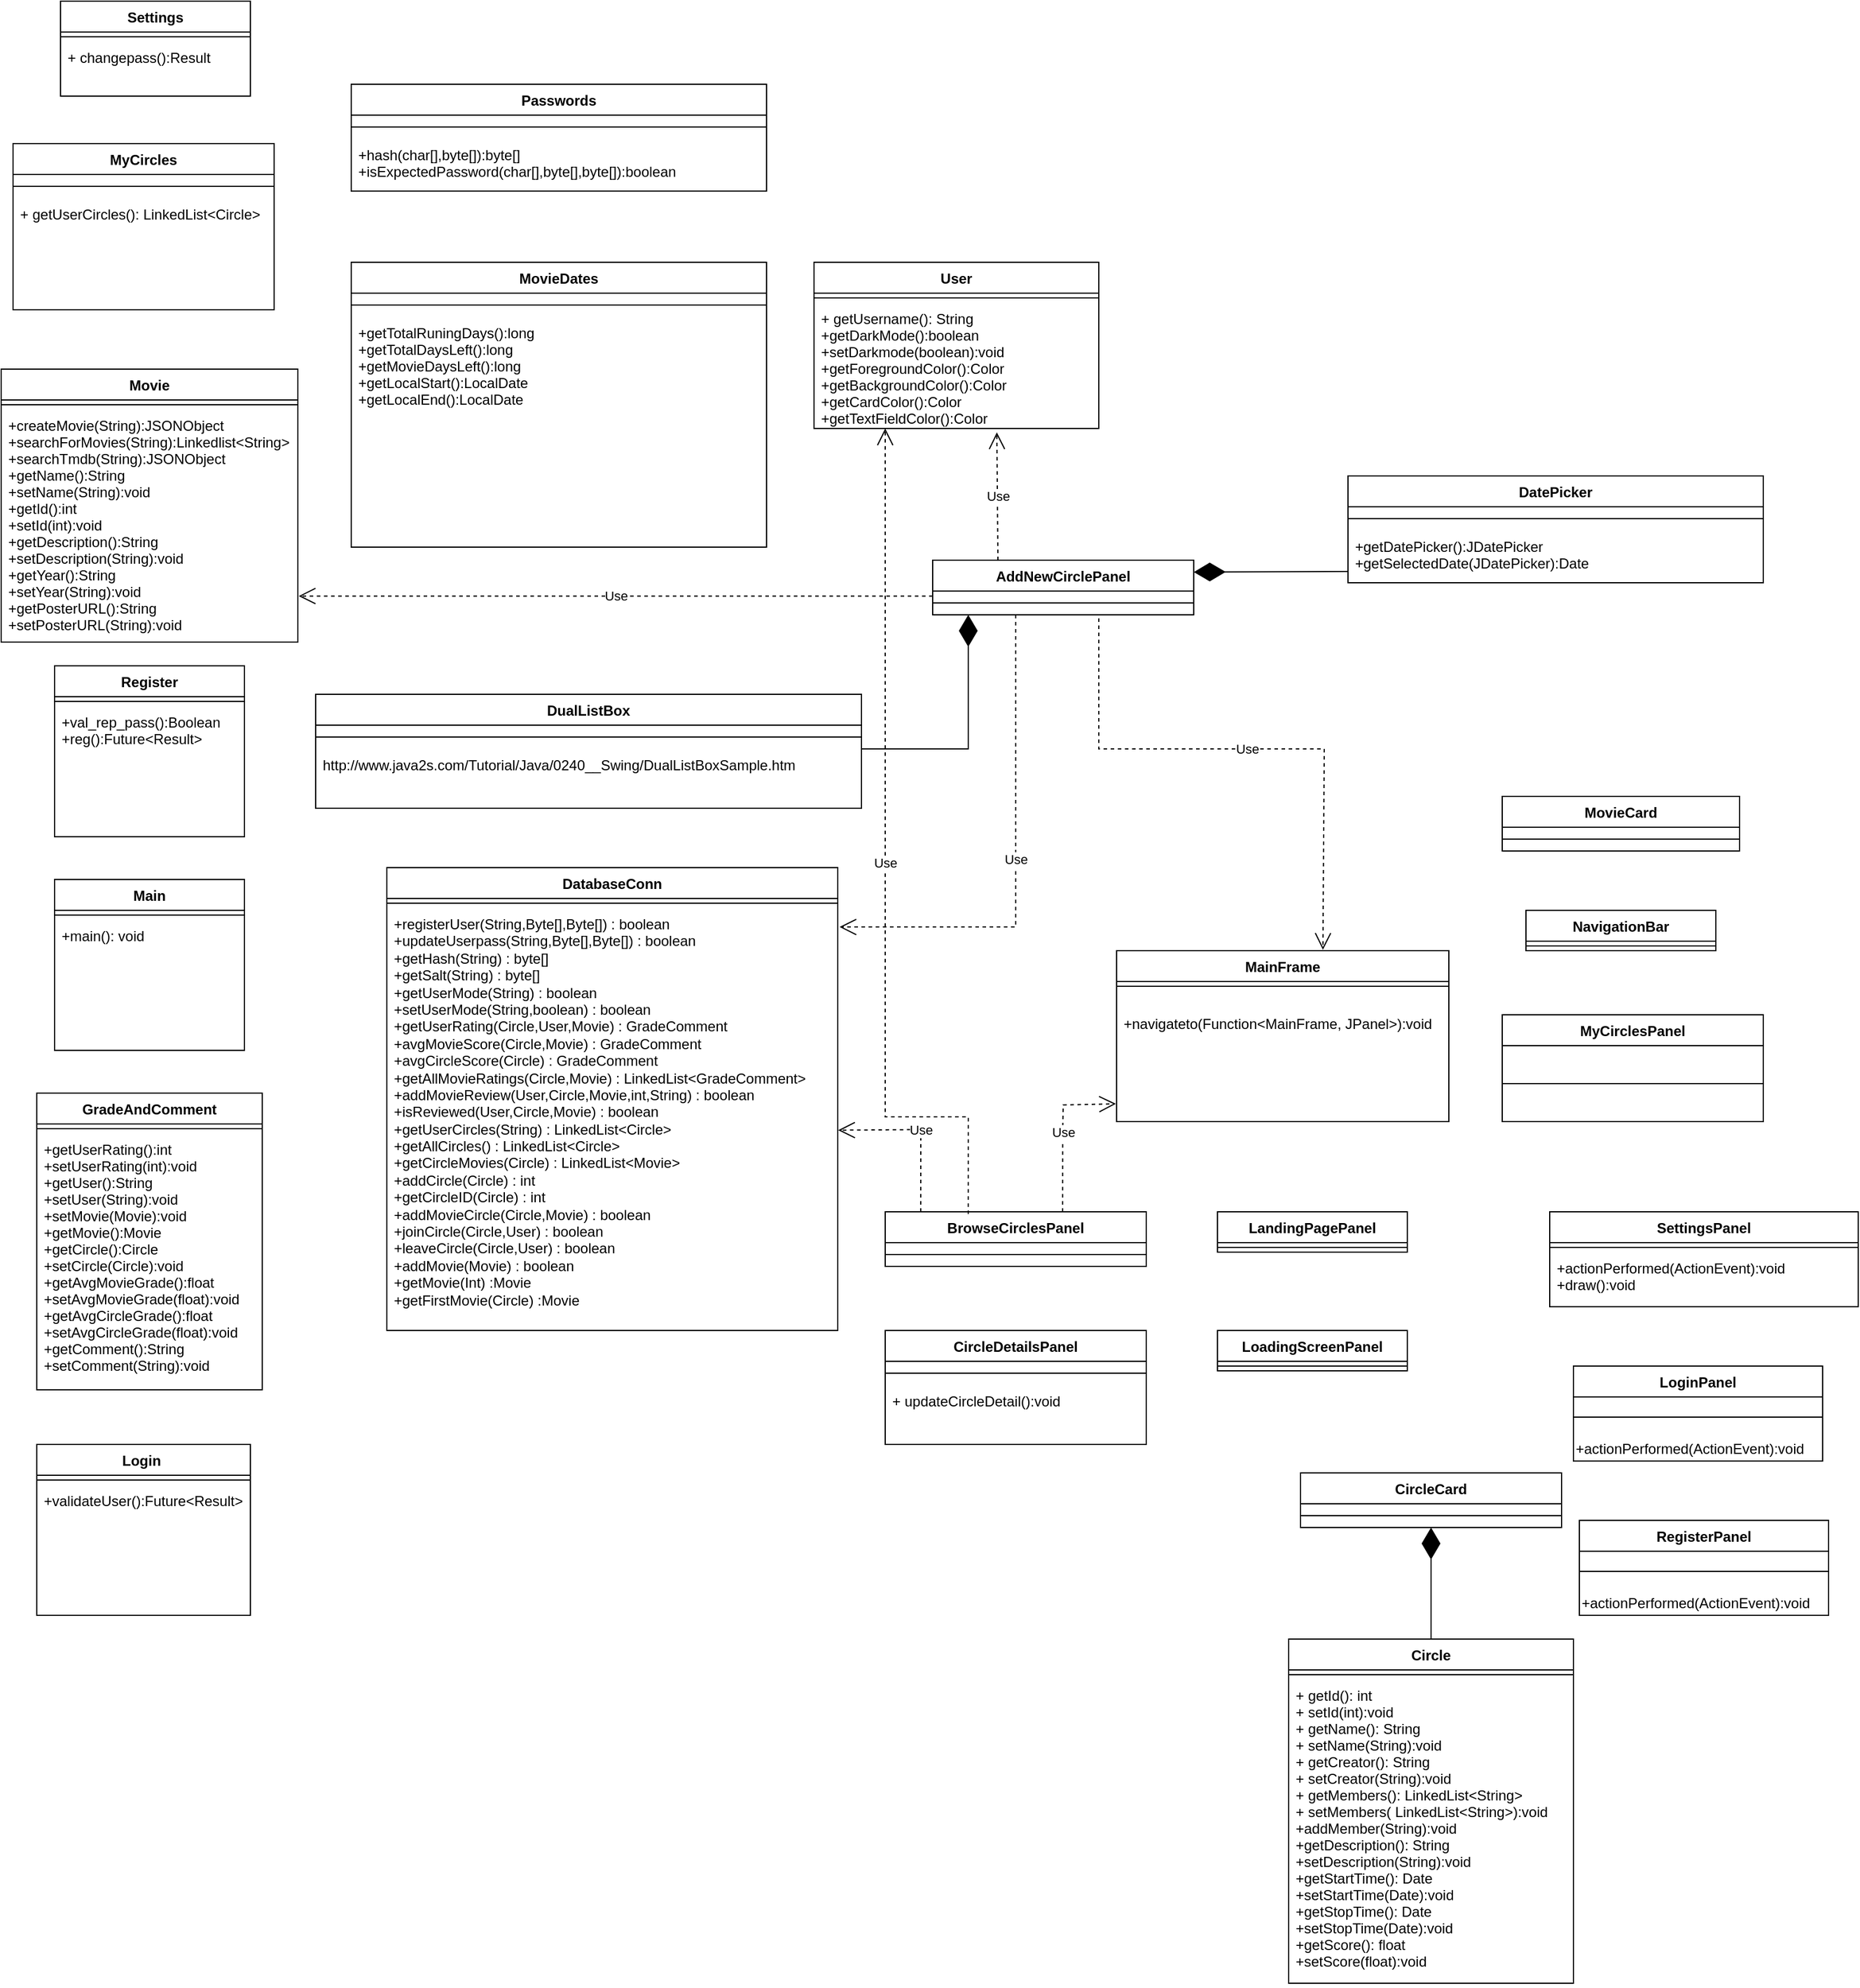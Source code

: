 <mxfile version="16.6.5" type="github">
  <diagram id="czeYtxCxRM8ObdpQRXwS" name="Page-1">
    <mxGraphModel dx="1580" dy="847" grid="1" gridSize="10" guides="1" tooltips="1" connect="1" arrows="1" fold="1" page="1" pageScale="1" pageWidth="50000" pageHeight="50000" math="0" shadow="0">
      <root>
        <mxCell id="0" />
        <mxCell id="1" parent="0" />
        <mxCell id="46LosdDzDrLffaNwuIow-5" value="DatabaseConn" style="swimlane;fontStyle=1;align=center;verticalAlign=top;childLayout=stackLayout;horizontal=1;startSize=26;horizontalStack=0;resizeParent=1;resizeParentMax=0;resizeLast=0;collapsible=1;marginBottom=0;" parent="1" vertex="1">
          <mxGeometry x="1590" y="1190" width="380" height="390" as="geometry" />
        </mxCell>
        <mxCell id="46LosdDzDrLffaNwuIow-7" value="" style="line;strokeWidth=1;fillColor=none;align=left;verticalAlign=middle;spacingTop=-1;spacingLeft=3;spacingRight=3;rotatable=0;labelPosition=right;points=[];portConstraint=eastwest;" parent="46LosdDzDrLffaNwuIow-5" vertex="1">
          <mxGeometry y="26" width="380" height="8" as="geometry" />
        </mxCell>
        <mxCell id="46LosdDzDrLffaNwuIow-8" value="+registerUser(String,Byte[],Byte[]) : boolean&#xa;+updateUserpass(String,Byte[],Byte[]) : boolean&#xa;+getHash(String) : byte[]&#xa;+getSalt(String) : byte[]&#xa;+getUserMode(String) : boolean&#xa;+setUserMode(String,boolean) : boolean&#xa;+getUserRating(Circle,User,Movie) : GradeComment&#xa;+avgMovieScore(Circle,Movie) : GradeComment&#xa;+avgCircleScore(Circle) : GradeComment&#xa;+getAllMovieRatings(Circle,Movie) : LinkedList&lt;GradeComment&gt;&#xa;+addMovieReview(User,Circle,Movie,int,String) : boolean&#xa;+isReviewed(User,Circle,Movie) : boolean&#xa;+getUserCircles(String) : LinkedList&lt;Circle&gt;&#xa;+getAllCircles() : LinkedList&lt;Circle&gt;&#xa;+getCircleMovies(Circle) : LinkedList&lt;Movie&gt;&#xa;+addCircle(Circle) : int&#xa;+getCircleID(Circle) : int&#xa;+addMovieCircle(Circle,Movie) : boolean&#xa;+joinCircle(Circle,User) : boolean&#xa;+leaveCircle(Circle,User) : boolean&#xa;+addMovie(Movie) : boolean&#xa;+getMovie(Int) :Movie&#xa;+getFirstMovie(Circle) :Movie&#xa;&#xa;&#xa;&#xa;" style="text;strokeColor=none;fillColor=none;align=left;verticalAlign=top;spacingLeft=4;spacingRight=4;overflow=hidden;rotatable=0;points=[[0,0.5],[1,0.5]];portConstraint=eastwest;whiteSpace=wrap;" parent="46LosdDzDrLffaNwuIow-5" vertex="1">
          <mxGeometry y="34" width="380" height="356" as="geometry" />
        </mxCell>
        <mxCell id="3OgGzo2SByA_cm2bsDLw-1" value="Circle" style="swimlane;fontStyle=1;align=center;verticalAlign=top;childLayout=stackLayout;horizontal=1;startSize=26;horizontalStack=0;resizeParent=1;resizeParentMax=0;resizeLast=0;collapsible=1;marginBottom=0;" parent="1" vertex="1">
          <mxGeometry x="2350" y="1840" width="240" height="290" as="geometry" />
        </mxCell>
        <mxCell id="3OgGzo2SByA_cm2bsDLw-3" value="" style="line;strokeWidth=1;fillColor=none;align=left;verticalAlign=middle;spacingTop=-1;spacingLeft=3;spacingRight=3;rotatable=0;labelPosition=right;points=[];portConstraint=eastwest;" parent="3OgGzo2SByA_cm2bsDLw-1" vertex="1">
          <mxGeometry y="26" width="240" height="8" as="geometry" />
        </mxCell>
        <mxCell id="3OgGzo2SByA_cm2bsDLw-4" value="+ getId(): int&#xa;+ setId(int):void&#xa;+ getName(): String&#xa;+ setName(String):void&#xa;+ getCreator(): String&#xa;+ setCreator(String):void&#xa;+ getMembers(): LinkedList&lt;String&gt;&#xa;+ setMembers( LinkedList&lt;String&gt;):void&#xa;+addMember(String):void&#xa;+getDescription(): String&#xa;+setDescription(String):void&#xa;+getStartTime(): Date&#xa;+setStartTime(Date):void&#xa;+getStopTime(): Date&#xa;+setStopTime(Date):void&#xa;+getScore(): float&#xa;+setScore(float):void&#xa;" style="text;strokeColor=none;fillColor=none;align=left;verticalAlign=top;spacingLeft=4;spacingRight=4;overflow=hidden;rotatable=0;points=[[0,0.5],[1,0.5]];portConstraint=eastwest;" parent="3OgGzo2SByA_cm2bsDLw-1" vertex="1">
          <mxGeometry y="34" width="240" height="256" as="geometry" />
        </mxCell>
        <mxCell id="egLKUnMWFmZdAxHy4EYi-1" value="MyCircles" style="swimlane;fontStyle=1;align=center;verticalAlign=top;childLayout=stackLayout;horizontal=1;startSize=26;horizontalStack=0;resizeParent=1;resizeParentMax=0;resizeLast=0;collapsible=1;marginBottom=0;" parent="1" vertex="1">
          <mxGeometry x="1275" y="580" width="220" height="140" as="geometry" />
        </mxCell>
        <mxCell id="egLKUnMWFmZdAxHy4EYi-3" value="" style="line;strokeWidth=1;fillColor=none;align=left;verticalAlign=middle;spacingTop=-1;spacingLeft=3;spacingRight=3;rotatable=0;labelPosition=right;points=[];portConstraint=eastwest;" parent="egLKUnMWFmZdAxHy4EYi-1" vertex="1">
          <mxGeometry y="26" width="220" height="20" as="geometry" />
        </mxCell>
        <mxCell id="egLKUnMWFmZdAxHy4EYi-4" value="+ getUserCircles(): LinkedList&lt;Circle&gt;&#xa;" style="text;strokeColor=none;fillColor=none;align=left;verticalAlign=top;spacingLeft=4;spacingRight=4;overflow=hidden;rotatable=0;points=[[0,0.5],[1,0.5]];portConstraint=eastwest;" parent="egLKUnMWFmZdAxHy4EYi-1" vertex="1">
          <mxGeometry y="46" width="220" height="94" as="geometry" />
        </mxCell>
        <mxCell id="8Do-b4mo3wIUdCFwqy2j-4" value="Movie" style="swimlane;fontStyle=1;align=center;verticalAlign=top;childLayout=stackLayout;horizontal=1;startSize=26;horizontalStack=0;resizeParent=1;resizeParentMax=0;resizeLast=0;collapsible=1;marginBottom=0;" parent="1" vertex="1">
          <mxGeometry x="1265" y="770" width="250" height="230" as="geometry" />
        </mxCell>
        <mxCell id="8Do-b4mo3wIUdCFwqy2j-6" value="" style="line;strokeWidth=1;fillColor=none;align=left;verticalAlign=middle;spacingTop=-1;spacingLeft=3;spacingRight=3;rotatable=0;labelPosition=right;points=[];portConstraint=eastwest;" parent="8Do-b4mo3wIUdCFwqy2j-4" vertex="1">
          <mxGeometry y="26" width="250" height="8" as="geometry" />
        </mxCell>
        <mxCell id="8Do-b4mo3wIUdCFwqy2j-7" value="+createMovie(String):JSONObject&#xa;+searchForMovies(String):Linkedlist&lt;String&gt;&#xa;+searchTmdb(String):JSONObject&#xa;+getName():String&#xa;+setName(String):void&#xa;+getId():int&#xa;+setId(int):void&#xa;+getDescription():String&#xa;+setDescription(String):void&#xa;+getYear():String&#xa;+setYear(String):void&#xa;+getPosterURL():String&#xa;+setPosterURL(String):void&#xa;" style="text;strokeColor=none;fillColor=none;align=left;verticalAlign=top;spacingLeft=4;spacingRight=4;overflow=hidden;rotatable=0;points=[[0,0.5],[1,0.5]];portConstraint=eastwest;" parent="8Do-b4mo3wIUdCFwqy2j-4" vertex="1">
          <mxGeometry y="34" width="250" height="196" as="geometry" />
        </mxCell>
        <mxCell id="egLKUnMWFmZdAxHy4EYi-6" value="GradeAndComment" style="swimlane;fontStyle=1;align=center;verticalAlign=top;childLayout=stackLayout;horizontal=1;startSize=26;horizontalStack=0;resizeParent=1;resizeParentMax=0;resizeLast=0;collapsible=1;marginBottom=0;" parent="1" vertex="1">
          <mxGeometry x="1295" y="1380" width="190" height="250" as="geometry" />
        </mxCell>
        <mxCell id="egLKUnMWFmZdAxHy4EYi-8" value="" style="line;strokeWidth=1;fillColor=none;align=left;verticalAlign=middle;spacingTop=-1;spacingLeft=3;spacingRight=3;rotatable=0;labelPosition=right;points=[];portConstraint=eastwest;" parent="egLKUnMWFmZdAxHy4EYi-6" vertex="1">
          <mxGeometry y="26" width="190" height="8" as="geometry" />
        </mxCell>
        <mxCell id="egLKUnMWFmZdAxHy4EYi-9" value="+getUserRating():int&#xa;+setUserRating(int):void&#xa;+getUser():String&#xa;+setUser(String):void&#xa;+setMovie(Movie):void&#xa;+getMovie():Movie&#xa;+getCircle():Circle&#xa;+setCircle(Circle):void&#xa;+getAvgMovieGrade():float&#xa;+setAvgMovieGrade(float):void&#xa;+getAvgCircleGrade():float&#xa;+setAvgCircleGrade(float):void&#xa;+getComment():String&#xa;+setComment(String):void&#xa;" style="text;strokeColor=none;fillColor=none;align=left;verticalAlign=top;spacingLeft=4;spacingRight=4;overflow=hidden;rotatable=0;points=[[0,0.5],[1,0.5]];portConstraint=eastwest;" parent="egLKUnMWFmZdAxHy4EYi-6" vertex="1">
          <mxGeometry y="34" width="190" height="216" as="geometry" />
        </mxCell>
        <mxCell id="egLKUnMWFmZdAxHy4EYi-10" value="Settings" style="swimlane;fontStyle=1;align=center;verticalAlign=top;childLayout=stackLayout;horizontal=1;startSize=26;horizontalStack=0;resizeParent=1;resizeParentMax=0;resizeLast=0;collapsible=1;marginBottom=0;" parent="1" vertex="1">
          <mxGeometry x="1315" y="460" width="160" height="80" as="geometry" />
        </mxCell>
        <mxCell id="egLKUnMWFmZdAxHy4EYi-12" value="" style="line;strokeWidth=1;fillColor=none;align=left;verticalAlign=middle;spacingTop=-1;spacingLeft=3;spacingRight=3;rotatable=0;labelPosition=right;points=[];portConstraint=eastwest;" parent="egLKUnMWFmZdAxHy4EYi-10" vertex="1">
          <mxGeometry y="26" width="160" height="8" as="geometry" />
        </mxCell>
        <mxCell id="egLKUnMWFmZdAxHy4EYi-13" value="+ changepass():Result&#xa;&#xa;" style="text;strokeColor=none;fillColor=none;align=left;verticalAlign=top;spacingLeft=4;spacingRight=4;overflow=hidden;rotatable=0;points=[[0,0.5],[1,0.5]];portConstraint=eastwest;" parent="egLKUnMWFmZdAxHy4EYi-10" vertex="1">
          <mxGeometry y="34" width="160" height="46" as="geometry" />
        </mxCell>
        <mxCell id="XvthLG9ytAD4mO-bvngX-1" value="User" style="swimlane;fontStyle=1;align=center;verticalAlign=top;childLayout=stackLayout;horizontal=1;startSize=26;horizontalStack=0;resizeParent=1;resizeParentMax=0;resizeLast=0;collapsible=1;marginBottom=0;" parent="1" vertex="1">
          <mxGeometry x="1950" y="680" width="240" height="140" as="geometry" />
        </mxCell>
        <mxCell id="XvthLG9ytAD4mO-bvngX-3" value="" style="line;strokeWidth=1;fillColor=none;align=left;verticalAlign=middle;spacingTop=-1;spacingLeft=3;spacingRight=3;rotatable=0;labelPosition=right;points=[];portConstraint=eastwest;" parent="XvthLG9ytAD4mO-bvngX-1" vertex="1">
          <mxGeometry y="26" width="240" height="8" as="geometry" />
        </mxCell>
        <mxCell id="XvthLG9ytAD4mO-bvngX-4" value="+ getUsername(): String&#xa;+getDarkMode():boolean&#xa;+setDarkmode(boolean):void&#xa;+getForegroundColor():Color&#xa;+getBackgroundColor():Color&#xa;+getCardColor():Color&#xa;+getTextFieldColor():Color&#xa;" style="text;strokeColor=none;fillColor=none;align=left;verticalAlign=top;spacingLeft=4;spacingRight=4;overflow=hidden;rotatable=0;points=[[0,0.5],[1,0.5]];portConstraint=eastwest;" parent="XvthLG9ytAD4mO-bvngX-1" vertex="1">
          <mxGeometry y="34" width="240" height="106" as="geometry" />
        </mxCell>
        <mxCell id="FF1Zi_31tOf2UMTlAinl-1" value="MainFrame" style="swimlane;fontStyle=1;align=center;verticalAlign=top;childLayout=stackLayout;horizontal=1;startSize=26;horizontalStack=0;resizeParent=1;resizeParentMax=0;resizeLast=0;collapsible=1;marginBottom=0;" parent="1" vertex="1">
          <mxGeometry x="2205" y="1260" width="280" height="144" as="geometry" />
        </mxCell>
        <mxCell id="FF1Zi_31tOf2UMTlAinl-4" value="" style="line;strokeWidth=1;fillColor=none;align=left;verticalAlign=middle;spacingTop=-1;spacingLeft=3;spacingRight=3;rotatable=0;labelPosition=right;points=[];portConstraint=eastwest;" parent="FF1Zi_31tOf2UMTlAinl-1" vertex="1">
          <mxGeometry y="26" width="280" height="8" as="geometry" />
        </mxCell>
        <mxCell id="FF1Zi_31tOf2UMTlAinl-5" value="&#xa;+navigateto(Function&lt;MainFrame, JPanel&gt;):void&#xa;" style="text;strokeColor=none;fillColor=none;align=left;verticalAlign=top;spacingLeft=4;spacingRight=4;overflow=hidden;rotatable=0;points=[[0,0.5],[1,0.5]];portConstraint=eastwest;" parent="FF1Zi_31tOf2UMTlAinl-1" vertex="1">
          <mxGeometry y="34" width="280" height="110" as="geometry" />
        </mxCell>
        <mxCell id="FF1Zi_31tOf2UMTlAinl-6" value="Login " style="swimlane;fontStyle=1;align=center;verticalAlign=top;childLayout=stackLayout;horizontal=1;startSize=26;horizontalStack=0;resizeParent=1;resizeParentMax=0;resizeLast=0;collapsible=1;marginBottom=0;" parent="1" vertex="1">
          <mxGeometry x="1295" y="1676" width="180" height="144" as="geometry" />
        </mxCell>
        <mxCell id="FF1Zi_31tOf2UMTlAinl-8" value="" style="line;strokeWidth=1;fillColor=none;align=left;verticalAlign=middle;spacingTop=-1;spacingLeft=3;spacingRight=3;rotatable=0;labelPosition=right;points=[];portConstraint=eastwest;" parent="FF1Zi_31tOf2UMTlAinl-6" vertex="1">
          <mxGeometry y="26" width="180" height="8" as="geometry" />
        </mxCell>
        <mxCell id="FF1Zi_31tOf2UMTlAinl-9" value="+validateUser():Future&lt;Result&gt;" style="text;strokeColor=none;fillColor=none;align=left;verticalAlign=top;spacingLeft=4;spacingRight=4;overflow=hidden;rotatable=0;points=[[0,0.5],[1,0.5]];portConstraint=eastwest;" parent="FF1Zi_31tOf2UMTlAinl-6" vertex="1">
          <mxGeometry y="34" width="180" height="110" as="geometry" />
        </mxCell>
        <mxCell id="FF1Zi_31tOf2UMTlAinl-14" value="Register" style="swimlane;fontStyle=1;align=center;verticalAlign=top;childLayout=stackLayout;horizontal=1;startSize=26;horizontalStack=0;resizeParent=1;resizeParentMax=0;resizeLast=0;collapsible=1;marginBottom=0;" parent="1" vertex="1">
          <mxGeometry x="1310" y="1020" width="160" height="144" as="geometry" />
        </mxCell>
        <mxCell id="FF1Zi_31tOf2UMTlAinl-16" value="" style="line;strokeWidth=1;fillColor=none;align=left;verticalAlign=middle;spacingTop=-1;spacingLeft=3;spacingRight=3;rotatable=0;labelPosition=right;points=[];portConstraint=eastwest;" parent="FF1Zi_31tOf2UMTlAinl-14" vertex="1">
          <mxGeometry y="26" width="160" height="8" as="geometry" />
        </mxCell>
        <mxCell id="FF1Zi_31tOf2UMTlAinl-17" value="+val_rep_pass():Boolean&#xa;+reg():Future&lt;Result&gt;" style="text;strokeColor=none;fillColor=none;align=left;verticalAlign=top;spacingLeft=4;spacingRight=4;overflow=hidden;rotatable=0;points=[[0,0.5],[1,0.5]];portConstraint=eastwest;" parent="FF1Zi_31tOf2UMTlAinl-14" vertex="1">
          <mxGeometry y="34" width="160" height="110" as="geometry" />
        </mxCell>
        <mxCell id="FF1Zi_31tOf2UMTlAinl-20" value="LandingPagePanel" style="swimlane;fontStyle=1;align=center;verticalAlign=top;childLayout=stackLayout;horizontal=1;startSize=26;horizontalStack=0;resizeParent=1;resizeParentMax=0;resizeLast=0;collapsible=1;marginBottom=0;" parent="1" vertex="1">
          <mxGeometry x="2290" y="1480" width="160" height="34" as="geometry" />
        </mxCell>
        <mxCell id="FF1Zi_31tOf2UMTlAinl-21" value="" style="line;strokeWidth=1;fillColor=none;align=left;verticalAlign=middle;spacingTop=-1;spacingLeft=3;spacingRight=3;rotatable=0;labelPosition=right;points=[];portConstraint=eastwest;" parent="FF1Zi_31tOf2UMTlAinl-20" vertex="1">
          <mxGeometry y="26" width="160" height="8" as="geometry" />
        </mxCell>
        <mxCell id="FF1Zi_31tOf2UMTlAinl-23" value="NavigationBar&#xa;" style="swimlane;fontStyle=1;align=center;verticalAlign=top;childLayout=stackLayout;horizontal=1;startSize=26;horizontalStack=0;resizeParent=1;resizeParentMax=0;resizeLast=0;collapsible=1;marginBottom=0;" parent="1" vertex="1">
          <mxGeometry x="2550" y="1226" width="160" height="34" as="geometry" />
        </mxCell>
        <mxCell id="FF1Zi_31tOf2UMTlAinl-24" value="" style="line;strokeWidth=1;fillColor=none;align=left;verticalAlign=middle;spacingTop=-1;spacingLeft=3;spacingRight=3;rotatable=0;labelPosition=right;points=[];portConstraint=eastwest;" parent="FF1Zi_31tOf2UMTlAinl-23" vertex="1">
          <mxGeometry y="26" width="160" height="8" as="geometry" />
        </mxCell>
        <mxCell id="PBDujXzsI80PLqIoywqt-1" value="MyCirclesPanel" style="swimlane;fontStyle=1;align=center;verticalAlign=top;childLayout=stackLayout;horizontal=1;startSize=26;horizontalStack=0;resizeParent=1;resizeParentMax=0;resizeLast=0;collapsible=1;marginBottom=0;" parent="1" vertex="1">
          <mxGeometry x="2530" y="1314" width="220" height="90" as="geometry" />
        </mxCell>
        <mxCell id="PBDujXzsI80PLqIoywqt-3" value="" style="line;strokeWidth=1;fillColor=none;align=left;verticalAlign=middle;spacingTop=-1;spacingLeft=3;spacingRight=3;rotatable=0;labelPosition=right;points=[];portConstraint=eastwest;" parent="PBDujXzsI80PLqIoywqt-1" vertex="1">
          <mxGeometry y="26" width="220" height="64" as="geometry" />
        </mxCell>
        <mxCell id="PBDujXzsI80PLqIoywqt-10" value="CircleCard" style="swimlane;fontStyle=1;align=center;verticalAlign=top;childLayout=stackLayout;horizontal=1;startSize=26;horizontalStack=0;resizeParent=1;resizeParentMax=0;resizeLast=0;collapsible=1;marginBottom=0;" parent="1" vertex="1">
          <mxGeometry x="2360" y="1700" width="220" height="46" as="geometry" />
        </mxCell>
        <mxCell id="PBDujXzsI80PLqIoywqt-12" value="" style="line;strokeWidth=1;fillColor=none;align=left;verticalAlign=middle;spacingTop=-1;spacingLeft=3;spacingRight=3;rotatable=0;labelPosition=right;points=[];portConstraint=eastwest;" parent="PBDujXzsI80PLqIoywqt-10" vertex="1">
          <mxGeometry y="26" width="220" height="20" as="geometry" />
        </mxCell>
        <mxCell id="pxxIYCqMoQaQWElfjpxI-3" value="AddNewCirclePanel" style="swimlane;fontStyle=1;align=center;verticalAlign=top;childLayout=stackLayout;horizontal=1;startSize=26;horizontalStack=0;resizeParent=1;resizeParentMax=0;resizeLast=0;collapsible=1;marginBottom=0;" parent="1" vertex="1">
          <mxGeometry x="2050" y="931" width="220" height="46" as="geometry" />
        </mxCell>
        <mxCell id="mYwMVlBa1_E45KKttTIE-66" value="" style="endArrow=diamondThin;endFill=1;endSize=24;html=1;rounded=0;entryX=0.5;entryY=1;entryDx=0;entryDy=0;exitX=0.001;exitY=0.784;exitDx=0;exitDy=0;exitPerimeter=0;" edge="1" parent="pxxIYCqMoQaQWElfjpxI-3" source="mYwMVlBa1_E45KKttTIE-33">
          <mxGeometry width="160" relative="1" as="geometry">
            <mxPoint x="220" y="104" as="sourcePoint" />
            <mxPoint x="220" y="10" as="targetPoint" />
          </mxGeometry>
        </mxCell>
        <mxCell id="pxxIYCqMoQaQWElfjpxI-4" value="" style="line;strokeWidth=1;fillColor=none;align=left;verticalAlign=middle;spacingTop=-1;spacingLeft=3;spacingRight=3;rotatable=0;labelPosition=right;points=[];portConstraint=eastwest;" parent="pxxIYCqMoQaQWElfjpxI-3" vertex="1">
          <mxGeometry y="26" width="220" height="20" as="geometry" />
        </mxCell>
        <mxCell id="pxxIYCqMoQaQWElfjpxI-6" value="BrowseCirclesPanel" style="swimlane;fontStyle=1;align=center;verticalAlign=top;childLayout=stackLayout;horizontal=1;startSize=26;horizontalStack=0;resizeParent=1;resizeParentMax=0;resizeLast=0;collapsible=1;marginBottom=0;" parent="1" vertex="1">
          <mxGeometry x="2010" y="1480" width="220" height="46" as="geometry" />
        </mxCell>
        <mxCell id="pxxIYCqMoQaQWElfjpxI-7" value="" style="line;strokeWidth=1;fillColor=none;align=left;verticalAlign=middle;spacingTop=-1;spacingLeft=3;spacingRight=3;rotatable=0;labelPosition=right;points=[];portConstraint=eastwest;" parent="pxxIYCqMoQaQWElfjpxI-6" vertex="1">
          <mxGeometry y="26" width="220" height="20" as="geometry" />
        </mxCell>
        <mxCell id="pxxIYCqMoQaQWElfjpxI-13" value="CircleDetailsPanel" style="swimlane;fontStyle=1;align=center;verticalAlign=top;childLayout=stackLayout;horizontal=1;startSize=26;horizontalStack=0;resizeParent=1;resizeParentMax=0;resizeLast=0;collapsible=1;marginBottom=0;" parent="1" vertex="1">
          <mxGeometry x="2010" y="1580" width="220" height="96" as="geometry" />
        </mxCell>
        <mxCell id="pxxIYCqMoQaQWElfjpxI-15" value="" style="line;strokeWidth=1;fillColor=none;align=left;verticalAlign=middle;spacingTop=-1;spacingLeft=3;spacingRight=3;rotatable=0;labelPosition=right;points=[];portConstraint=eastwest;" parent="pxxIYCqMoQaQWElfjpxI-13" vertex="1">
          <mxGeometry y="26" width="220" height="20" as="geometry" />
        </mxCell>
        <mxCell id="pxxIYCqMoQaQWElfjpxI-16" value="+ updateCircleDetail():void" style="text;strokeColor=none;fillColor=none;align=left;verticalAlign=top;spacingLeft=4;spacingRight=4;overflow=hidden;rotatable=0;points=[[0,0.5],[1,0.5]];portConstraint=eastwest;" parent="pxxIYCqMoQaQWElfjpxI-13" vertex="1">
          <mxGeometry y="46" width="220" height="50" as="geometry" />
        </mxCell>
        <mxCell id="mYwMVlBa1_E45KKttTIE-1" value="Main" style="swimlane;fontStyle=1;align=center;verticalAlign=top;childLayout=stackLayout;horizontal=1;startSize=26;horizontalStack=0;resizeParent=1;resizeParentMax=0;resizeLast=0;collapsible=1;marginBottom=0;" vertex="1" parent="1">
          <mxGeometry x="1310" y="1200" width="160" height="144" as="geometry" />
        </mxCell>
        <mxCell id="mYwMVlBa1_E45KKttTIE-2" value="" style="line;strokeWidth=1;fillColor=none;align=left;verticalAlign=middle;spacingTop=-1;spacingLeft=3;spacingRight=3;rotatable=0;labelPosition=right;points=[];portConstraint=eastwest;" vertex="1" parent="mYwMVlBa1_E45KKttTIE-1">
          <mxGeometry y="26" width="160" height="8" as="geometry" />
        </mxCell>
        <mxCell id="mYwMVlBa1_E45KKttTIE-3" value="+main(): void" style="text;strokeColor=none;fillColor=none;align=left;verticalAlign=top;spacingLeft=4;spacingRight=4;overflow=hidden;rotatable=0;points=[[0,0.5],[1,0.5]];portConstraint=eastwest;" vertex="1" parent="mYwMVlBa1_E45KKttTIE-1">
          <mxGeometry y="34" width="160" height="110" as="geometry" />
        </mxCell>
        <mxCell id="mYwMVlBa1_E45KKttTIE-8" value="LoginPanel" style="swimlane;fontStyle=1;align=center;verticalAlign=top;childLayout=stackLayout;horizontal=1;startSize=26;horizontalStack=0;resizeParent=1;resizeParentMax=0;resizeLast=0;collapsible=1;marginBottom=0;" vertex="1" parent="1">
          <mxGeometry x="2590" y="1610" width="210" height="80" as="geometry" />
        </mxCell>
        <mxCell id="mYwMVlBa1_E45KKttTIE-9" value="" style="line;strokeWidth=1;fillColor=none;align=left;verticalAlign=middle;spacingTop=-1;spacingLeft=3;spacingRight=3;rotatable=0;labelPosition=right;points=[];portConstraint=eastwest;" vertex="1" parent="mYwMVlBa1_E45KKttTIE-8">
          <mxGeometry y="26" width="210" height="34" as="geometry" />
        </mxCell>
        <mxCell id="mYwMVlBa1_E45KKttTIE-45" value="+actionPerformed(ActionEvent):void" style="text;html=1;align=left;verticalAlign=middle;resizable=0;points=[];autosize=1;strokeColor=none;fillColor=none;" vertex="1" parent="mYwMVlBa1_E45KKttTIE-8">
          <mxGeometry y="60" width="210" height="20" as="geometry" />
        </mxCell>
        <mxCell id="mYwMVlBa1_E45KKttTIE-23" value="MovieDates" style="swimlane;fontStyle=1;align=center;verticalAlign=top;childLayout=stackLayout;horizontal=1;startSize=26;horizontalStack=0;resizeParent=1;resizeParentMax=0;resizeLast=0;collapsible=1;marginBottom=0;" vertex="1" parent="1">
          <mxGeometry x="1560" y="680" width="350" height="240" as="geometry" />
        </mxCell>
        <mxCell id="mYwMVlBa1_E45KKttTIE-25" value="" style="line;strokeWidth=1;fillColor=none;align=left;verticalAlign=middle;spacingTop=-1;spacingLeft=3;spacingRight=3;rotatable=0;labelPosition=right;points=[];portConstraint=eastwest;" vertex="1" parent="mYwMVlBa1_E45KKttTIE-23">
          <mxGeometry y="26" width="350" height="20" as="geometry" />
        </mxCell>
        <mxCell id="mYwMVlBa1_E45KKttTIE-26" value="+getTotalRuningDays():long&#xa;+getTotalDaysLeft():long&#xa;+getMovieDaysLeft():long&#xa;+getLocalStart():LocalDate&#xa;+getLocalEnd():LocalDate&#xa;" style="text;strokeColor=none;fillColor=none;align=left;verticalAlign=top;spacingLeft=4;spacingRight=4;overflow=hidden;rotatable=0;points=[[0,0.5],[1,0.5]];portConstraint=eastwest;" vertex="1" parent="mYwMVlBa1_E45KKttTIE-23">
          <mxGeometry y="46" width="350" height="194" as="geometry" />
        </mxCell>
        <mxCell id="mYwMVlBa1_E45KKttTIE-27" value="Passwords" style="swimlane;fontStyle=1;align=center;verticalAlign=top;childLayout=stackLayout;horizontal=1;startSize=26;horizontalStack=0;resizeParent=1;resizeParentMax=0;resizeLast=0;collapsible=1;marginBottom=0;" vertex="1" parent="1">
          <mxGeometry x="1560" y="530" width="350" height="90" as="geometry" />
        </mxCell>
        <mxCell id="mYwMVlBa1_E45KKttTIE-28" value="" style="line;strokeWidth=1;fillColor=none;align=left;verticalAlign=middle;spacingTop=-1;spacingLeft=3;spacingRight=3;rotatable=0;labelPosition=right;points=[];portConstraint=eastwest;" vertex="1" parent="mYwMVlBa1_E45KKttTIE-27">
          <mxGeometry y="26" width="350" height="20" as="geometry" />
        </mxCell>
        <mxCell id="mYwMVlBa1_E45KKttTIE-29" value="+hash(char[],byte[]):byte[]&#xa;+isExpectedPassword(char[],byte[],byte[]):boolean&#xa;" style="text;strokeColor=none;fillColor=none;align=left;verticalAlign=top;spacingLeft=4;spacingRight=4;overflow=hidden;rotatable=0;points=[[0,0.5],[1,0.5]];portConstraint=eastwest;" vertex="1" parent="mYwMVlBa1_E45KKttTIE-27">
          <mxGeometry y="46" width="350" height="44" as="geometry" />
        </mxCell>
        <mxCell id="mYwMVlBa1_E45KKttTIE-31" value="DatePicker" style="swimlane;fontStyle=1;align=center;verticalAlign=top;childLayout=stackLayout;horizontal=1;startSize=26;horizontalStack=0;resizeParent=1;resizeParentMax=0;resizeLast=0;collapsible=1;marginBottom=0;" vertex="1" parent="1">
          <mxGeometry x="2400" y="860" width="350" height="90" as="geometry" />
        </mxCell>
        <mxCell id="mYwMVlBa1_E45KKttTIE-32" value="" style="line;strokeWidth=1;fillColor=none;align=left;verticalAlign=middle;spacingTop=-1;spacingLeft=3;spacingRight=3;rotatable=0;labelPosition=right;points=[];portConstraint=eastwest;" vertex="1" parent="mYwMVlBa1_E45KKttTIE-31">
          <mxGeometry y="26" width="350" height="20" as="geometry" />
        </mxCell>
        <mxCell id="mYwMVlBa1_E45KKttTIE-33" value="+getDatePicker():JDatePicker&#xa;+getSelectedDate(JDatePicker):Date" style="text;strokeColor=none;fillColor=none;align=left;verticalAlign=top;spacingLeft=4;spacingRight=4;overflow=hidden;rotatable=0;points=[[0,0.5],[1,0.5]];portConstraint=eastwest;" vertex="1" parent="mYwMVlBa1_E45KKttTIE-31">
          <mxGeometry y="46" width="350" height="44" as="geometry" />
        </mxCell>
        <mxCell id="mYwMVlBa1_E45KKttTIE-40" value="DualListBox" style="swimlane;fontStyle=1;align=center;verticalAlign=top;childLayout=stackLayout;horizontal=1;startSize=26;horizontalStack=0;resizeParent=1;resizeParentMax=0;resizeLast=0;collapsible=1;marginBottom=0;" vertex="1" parent="1">
          <mxGeometry x="1530" y="1044" width="460" height="96" as="geometry" />
        </mxCell>
        <mxCell id="mYwMVlBa1_E45KKttTIE-41" value="" style="line;strokeWidth=1;fillColor=none;align=left;verticalAlign=middle;spacingTop=-1;spacingLeft=3;spacingRight=3;rotatable=0;labelPosition=right;points=[];portConstraint=eastwest;" vertex="1" parent="mYwMVlBa1_E45KKttTIE-40">
          <mxGeometry y="26" width="460" height="20" as="geometry" />
        </mxCell>
        <mxCell id="mYwMVlBa1_E45KKttTIE-42" value="http://www.java2s.com/Tutorial/Java/0240__Swing/DualListBoxSample.htm" style="text;strokeColor=none;fillColor=none;align=left;verticalAlign=top;spacingLeft=4;spacingRight=4;overflow=hidden;rotatable=0;points=[[0,0.5],[1,0.5]];portConstraint=eastwest;" vertex="1" parent="mYwMVlBa1_E45KKttTIE-40">
          <mxGeometry y="46" width="460" height="50" as="geometry" />
        </mxCell>
        <mxCell id="mYwMVlBa1_E45KKttTIE-43" value="LoadingScreenPanel" style="swimlane;fontStyle=1;align=center;verticalAlign=top;childLayout=stackLayout;horizontal=1;startSize=26;horizontalStack=0;resizeParent=1;resizeParentMax=0;resizeLast=0;collapsible=1;marginBottom=0;" vertex="1" parent="1">
          <mxGeometry x="2290" y="1580" width="160" height="34" as="geometry" />
        </mxCell>
        <mxCell id="mYwMVlBa1_E45KKttTIE-44" value="" style="line;strokeWidth=1;fillColor=none;align=left;verticalAlign=middle;spacingTop=-1;spacingLeft=3;spacingRight=3;rotatable=0;labelPosition=right;points=[];portConstraint=eastwest;" vertex="1" parent="mYwMVlBa1_E45KKttTIE-43">
          <mxGeometry y="26" width="160" height="8" as="geometry" />
        </mxCell>
        <mxCell id="mYwMVlBa1_E45KKttTIE-46" value="MovieCard" style="swimlane;fontStyle=1;align=center;verticalAlign=top;childLayout=stackLayout;horizontal=1;startSize=26;horizontalStack=0;resizeParent=1;resizeParentMax=0;resizeLast=0;collapsible=1;marginBottom=0;" vertex="1" parent="1">
          <mxGeometry x="2530" y="1130" width="200" height="46" as="geometry" />
        </mxCell>
        <mxCell id="mYwMVlBa1_E45KKttTIE-47" value="" style="line;strokeWidth=1;fillColor=none;align=left;verticalAlign=middle;spacingTop=-1;spacingLeft=3;spacingRight=3;rotatable=0;labelPosition=right;points=[];portConstraint=eastwest;" vertex="1" parent="mYwMVlBa1_E45KKttTIE-46">
          <mxGeometry y="26" width="200" height="20" as="geometry" />
        </mxCell>
        <mxCell id="mYwMVlBa1_E45KKttTIE-49" value="RegisterPanel" style="swimlane;fontStyle=1;align=center;verticalAlign=top;childLayout=stackLayout;horizontal=1;startSize=26;horizontalStack=0;resizeParent=1;resizeParentMax=0;resizeLast=0;collapsible=1;marginBottom=0;" vertex="1" parent="1">
          <mxGeometry x="2595" y="1740" width="210" height="80" as="geometry" />
        </mxCell>
        <mxCell id="mYwMVlBa1_E45KKttTIE-50" value="" style="line;strokeWidth=1;fillColor=none;align=left;verticalAlign=middle;spacingTop=-1;spacingLeft=3;spacingRight=3;rotatable=0;labelPosition=right;points=[];portConstraint=eastwest;" vertex="1" parent="mYwMVlBa1_E45KKttTIE-49">
          <mxGeometry y="26" width="210" height="34" as="geometry" />
        </mxCell>
        <mxCell id="mYwMVlBa1_E45KKttTIE-51" value="+actionPerformed(ActionEvent):void" style="text;html=1;align=left;verticalAlign=middle;resizable=0;points=[];autosize=1;strokeColor=none;fillColor=none;" vertex="1" parent="mYwMVlBa1_E45KKttTIE-49">
          <mxGeometry y="60" width="210" height="20" as="geometry" />
        </mxCell>
        <mxCell id="mYwMVlBa1_E45KKttTIE-52" value="SettingsPanel" style="swimlane;fontStyle=1;align=center;verticalAlign=top;childLayout=stackLayout;horizontal=1;startSize=26;horizontalStack=0;resizeParent=1;resizeParentMax=0;resizeLast=0;collapsible=1;marginBottom=0;" vertex="1" parent="1">
          <mxGeometry x="2570" y="1480" width="260" height="80" as="geometry" />
        </mxCell>
        <mxCell id="mYwMVlBa1_E45KKttTIE-53" value="" style="line;strokeWidth=1;fillColor=none;align=left;verticalAlign=middle;spacingTop=-1;spacingLeft=3;spacingRight=3;rotatable=0;labelPosition=right;points=[];portConstraint=eastwest;" vertex="1" parent="mYwMVlBa1_E45KKttTIE-52">
          <mxGeometry y="26" width="260" height="8" as="geometry" />
        </mxCell>
        <mxCell id="mYwMVlBa1_E45KKttTIE-54" value="+actionPerformed(ActionEvent):void&#xa;+draw():void" style="text;strokeColor=none;fillColor=none;align=left;verticalAlign=top;spacingLeft=4;spacingRight=4;overflow=hidden;rotatable=0;points=[[0,0.5],[1,0.5]];portConstraint=eastwest;" vertex="1" parent="mYwMVlBa1_E45KKttTIE-52">
          <mxGeometry y="34" width="260" height="46" as="geometry" />
        </mxCell>
        <mxCell id="mYwMVlBa1_E45KKttTIE-65" value="" style="endArrow=diamondThin;endFill=1;endSize=24;html=1;rounded=0;entryX=0.5;entryY=1;entryDx=0;entryDy=0;exitX=0.5;exitY=0;exitDx=0;exitDy=0;" edge="1" parent="1" source="3OgGzo2SByA_cm2bsDLw-1" target="PBDujXzsI80PLqIoywqt-10">
          <mxGeometry width="160" relative="1" as="geometry">
            <mxPoint x="2630" y="1850" as="sourcePoint" />
            <mxPoint x="2790" y="1850" as="targetPoint" />
          </mxGeometry>
        </mxCell>
        <mxCell id="mYwMVlBa1_E45KKttTIE-67" value="Use" style="endArrow=open;endSize=12;dashed=1;html=1;rounded=0;exitX=0.25;exitY=0;exitDx=0;exitDy=0;entryX=0.642;entryY=1.031;entryDx=0;entryDy=0;entryPerimeter=0;" edge="1" parent="1" source="pxxIYCqMoQaQWElfjpxI-3" target="XvthLG9ytAD4mO-bvngX-4">
          <mxGeometry width="160" relative="1" as="geometry">
            <mxPoint x="2060" y="1080" as="sourcePoint" />
            <mxPoint x="2040" y="820" as="targetPoint" />
            <Array as="points" />
          </mxGeometry>
        </mxCell>
        <mxCell id="mYwMVlBa1_E45KKttTIE-69" value="Use" style="endArrow=open;endSize=12;dashed=1;html=1;rounded=0;entryX=0.621;entryY=-0.005;entryDx=0;entryDy=0;entryPerimeter=0;" edge="1" parent="1" target="FF1Zi_31tOf2UMTlAinl-1">
          <mxGeometry width="160" relative="1" as="geometry">
            <mxPoint x="2190" y="980" as="sourcePoint" />
            <mxPoint x="2480" y="940" as="targetPoint" />
            <Array as="points">
              <mxPoint x="2190" y="1090" />
              <mxPoint x="2380" y="1090" />
            </Array>
          </mxGeometry>
        </mxCell>
        <mxCell id="mYwMVlBa1_E45KKttTIE-72" value="Use" style="endArrow=open;endSize=12;dashed=1;html=1;rounded=0;entryX=1.003;entryY=0.802;entryDx=0;entryDy=0;entryPerimeter=0;exitX=0;exitY=0.21;exitDx=0;exitDy=0;exitPerimeter=0;" edge="1" parent="1" source="pxxIYCqMoQaQWElfjpxI-4" target="8Do-b4mo3wIUdCFwqy2j-7">
          <mxGeometry width="160" relative="1" as="geometry">
            <mxPoint x="2050" y="970" as="sourcePoint" />
            <mxPoint x="2050" y="830" as="targetPoint" />
            <Array as="points" />
          </mxGeometry>
        </mxCell>
        <mxCell id="mYwMVlBa1_E45KKttTIE-73" value="" style="endArrow=diamondThin;endFill=1;endSize=24;html=1;rounded=0;" edge="1" parent="1">
          <mxGeometry width="160" relative="1" as="geometry">
            <mxPoint x="1990" y="1090" as="sourcePoint" />
            <mxPoint x="2080" y="977" as="targetPoint" />
            <Array as="points">
              <mxPoint x="2080" y="1090" />
            </Array>
          </mxGeometry>
        </mxCell>
        <mxCell id="mYwMVlBa1_E45KKttTIE-74" value="Use" style="endArrow=open;endSize=12;dashed=1;html=1;rounded=0;entryX=1.004;entryY=0.045;entryDx=0;entryDy=0;entryPerimeter=0;" edge="1" parent="1" target="46LosdDzDrLffaNwuIow-8">
          <mxGeometry width="160" relative="1" as="geometry">
            <mxPoint x="2120" y="977" as="sourcePoint" />
            <mxPoint x="1980" y="1240" as="targetPoint" />
            <Array as="points">
              <mxPoint x="2120" y="1087" />
              <mxPoint x="2120" y="1240" />
            </Array>
          </mxGeometry>
        </mxCell>
        <mxCell id="mYwMVlBa1_E45KKttTIE-76" value="Use" style="endArrow=open;endSize=12;dashed=1;html=1;rounded=0;exitX=0.136;exitY=0;exitDx=0;exitDy=0;exitPerimeter=0;entryX=1.001;entryY=0.526;entryDx=0;entryDy=0;entryPerimeter=0;" edge="1" parent="1" source="pxxIYCqMoQaQWElfjpxI-6" target="46LosdDzDrLffaNwuIow-8">
          <mxGeometry width="160" relative="1" as="geometry">
            <mxPoint x="2040" y="1470" as="sourcePoint" />
            <mxPoint x="1980" y="1410" as="targetPoint" />
            <Array as="points">
              <mxPoint x="2040" y="1410.72" />
            </Array>
          </mxGeometry>
        </mxCell>
        <mxCell id="mYwMVlBa1_E45KKttTIE-77" value="Use" style="endArrow=open;endSize=12;dashed=1;html=1;rounded=0;exitX=0.136;exitY=0;exitDx=0;exitDy=0;exitPerimeter=0;entryX=-0.002;entryY=0.864;entryDx=0;entryDy=0;entryPerimeter=0;" edge="1" parent="1" target="FF1Zi_31tOf2UMTlAinl-5">
          <mxGeometry width="160" relative="1" as="geometry">
            <mxPoint x="2159.54" y="1480" as="sourcePoint" />
            <mxPoint x="2160" y="1360" as="targetPoint" />
            <Array as="points">
              <mxPoint x="2159.62" y="1410.72" />
              <mxPoint x="2160" y="1390" />
            </Array>
          </mxGeometry>
        </mxCell>
        <mxCell id="mYwMVlBa1_E45KKttTIE-78" value="Use" style="endArrow=open;endSize=12;dashed=1;html=1;rounded=0;exitX=0.318;exitY=0.041;exitDx=0;exitDy=0;exitPerimeter=0;" edge="1" parent="1" source="pxxIYCqMoQaQWElfjpxI-6">
          <mxGeometry width="160" relative="1" as="geometry">
            <mxPoint x="2169.54" y="1490" as="sourcePoint" />
            <mxPoint x="2010" y="820" as="targetPoint" />
            <Array as="points">
              <mxPoint x="2080" y="1400" />
              <mxPoint x="2010" y="1400" />
            </Array>
          </mxGeometry>
        </mxCell>
      </root>
    </mxGraphModel>
  </diagram>
</mxfile>
